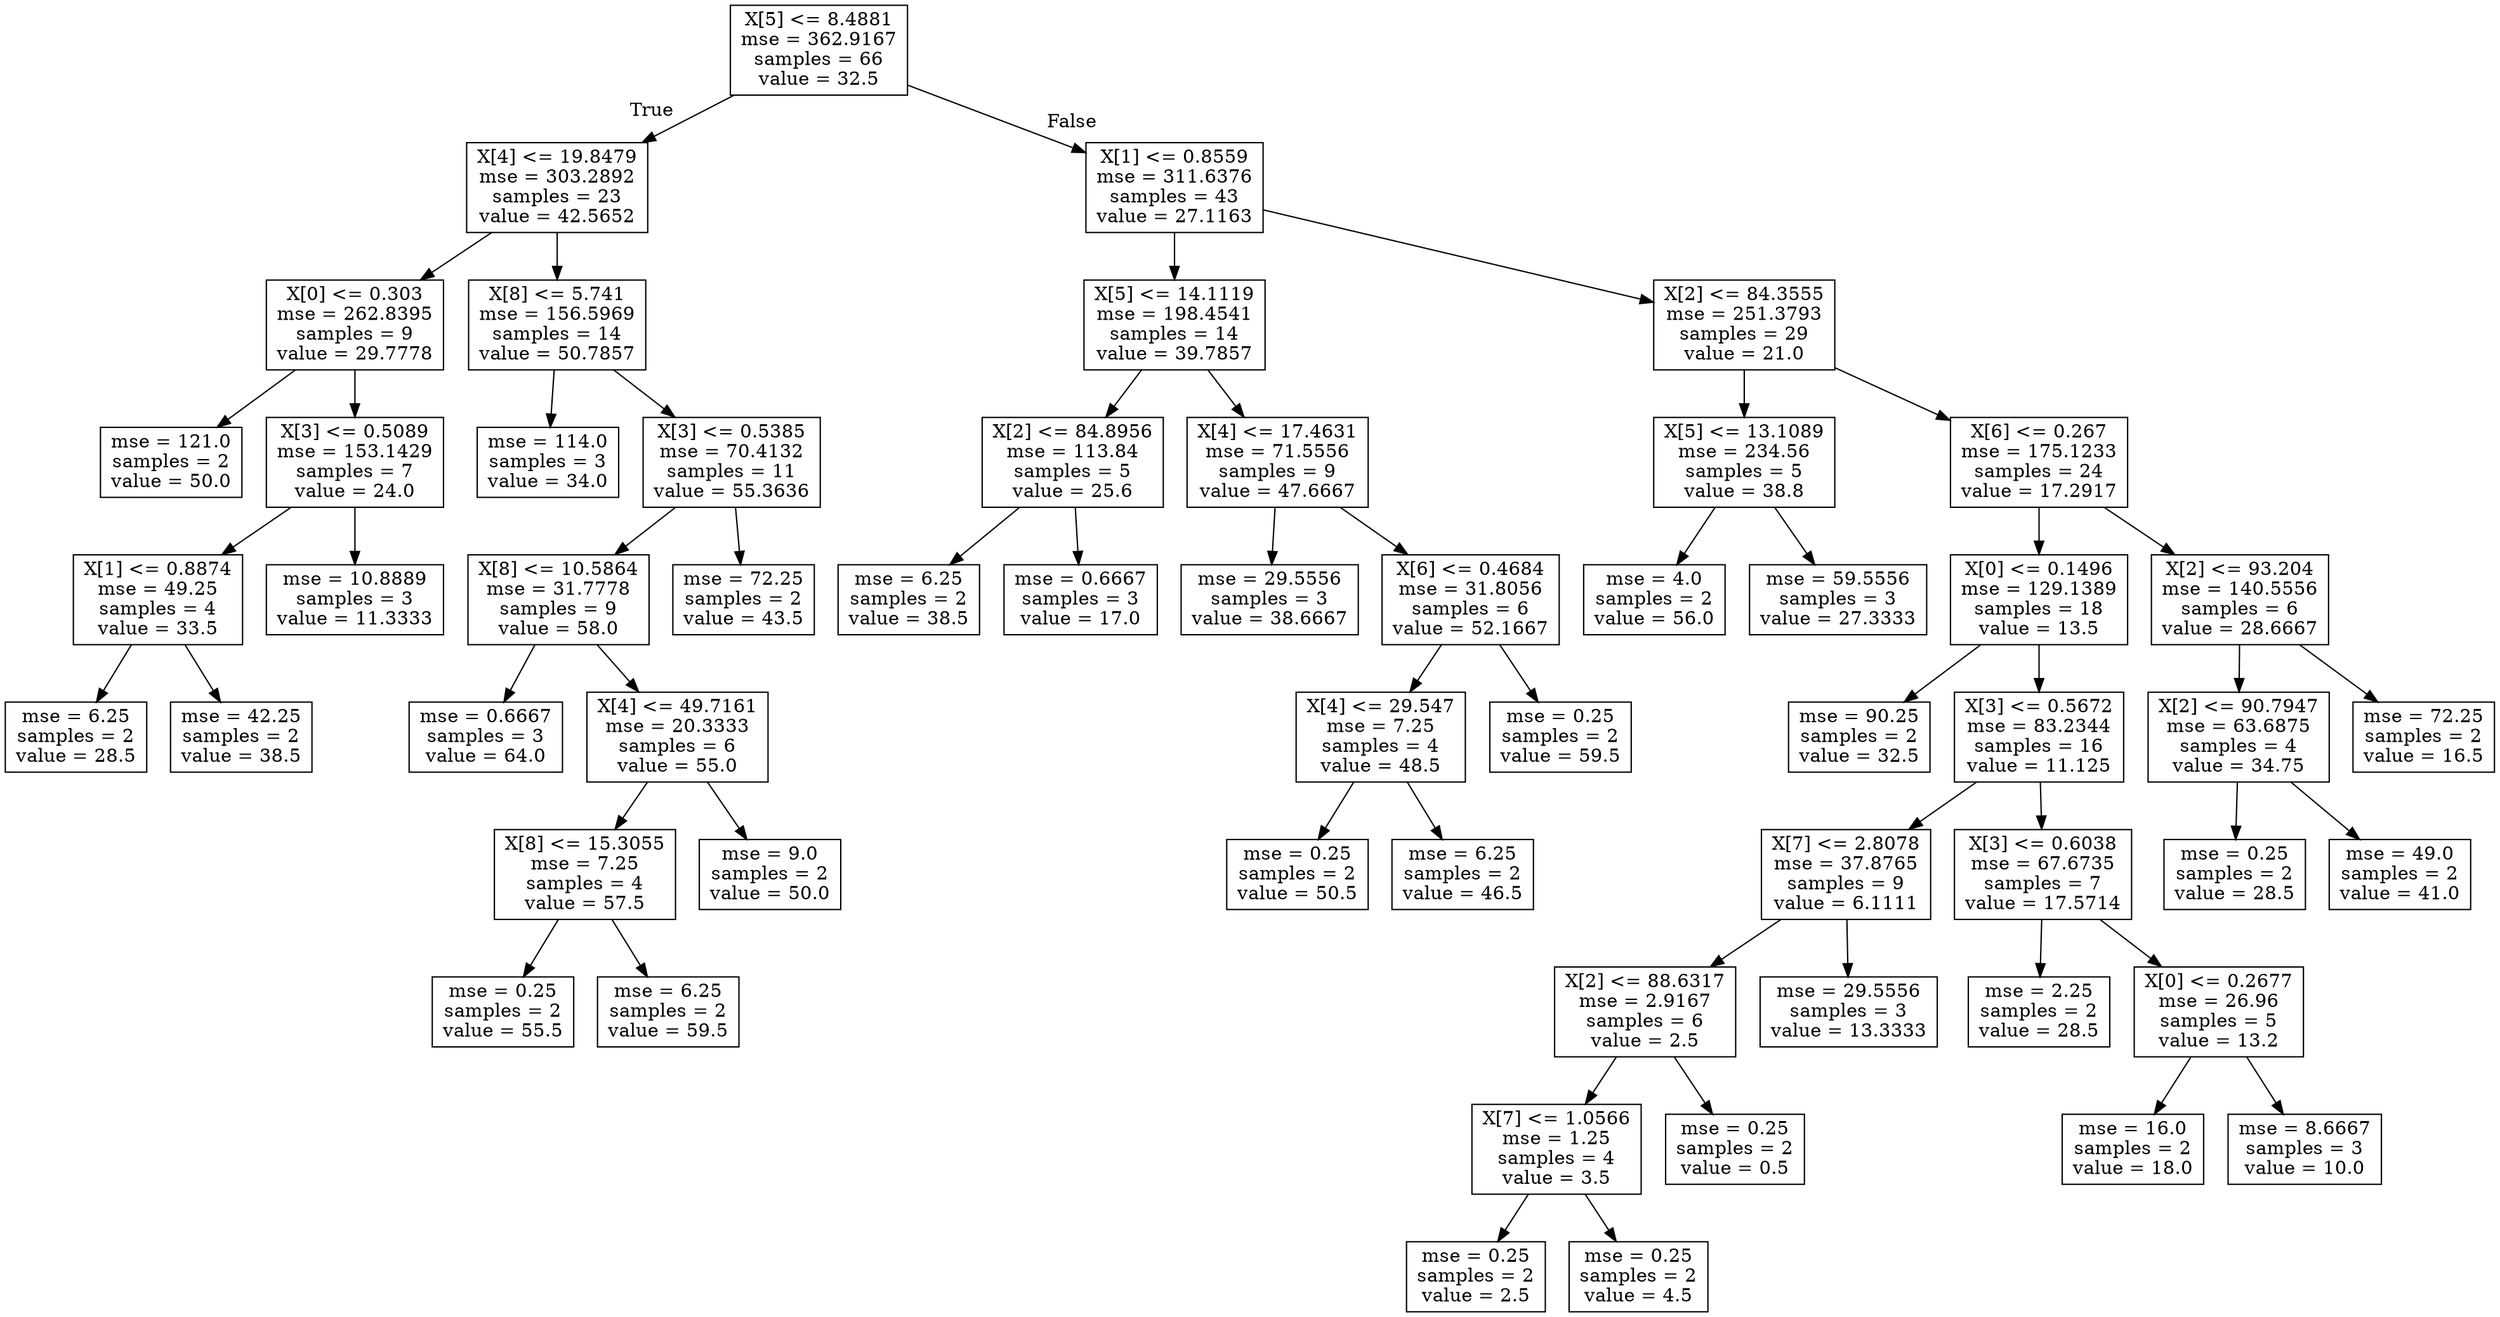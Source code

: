 digraph Tree {
node [shape=box] ;
0 [label="X[5] <= 8.4881\nmse = 362.9167\nsamples = 66\nvalue = 32.5"] ;
1 [label="X[4] <= 19.8479\nmse = 303.2892\nsamples = 23\nvalue = 42.5652"] ;
0 -> 1 [labeldistance=2.5, labelangle=45, headlabel="True"] ;
2 [label="X[0] <= 0.303\nmse = 262.8395\nsamples = 9\nvalue = 29.7778"] ;
1 -> 2 ;
3 [label="mse = 121.0\nsamples = 2\nvalue = 50.0"] ;
2 -> 3 ;
4 [label="X[3] <= 0.5089\nmse = 153.1429\nsamples = 7\nvalue = 24.0"] ;
2 -> 4 ;
5 [label="X[1] <= 0.8874\nmse = 49.25\nsamples = 4\nvalue = 33.5"] ;
4 -> 5 ;
6 [label="mse = 6.25\nsamples = 2\nvalue = 28.5"] ;
5 -> 6 ;
7 [label="mse = 42.25\nsamples = 2\nvalue = 38.5"] ;
5 -> 7 ;
8 [label="mse = 10.8889\nsamples = 3\nvalue = 11.3333"] ;
4 -> 8 ;
9 [label="X[8] <= 5.741\nmse = 156.5969\nsamples = 14\nvalue = 50.7857"] ;
1 -> 9 ;
10 [label="mse = 114.0\nsamples = 3\nvalue = 34.0"] ;
9 -> 10 ;
11 [label="X[3] <= 0.5385\nmse = 70.4132\nsamples = 11\nvalue = 55.3636"] ;
9 -> 11 ;
12 [label="X[8] <= 10.5864\nmse = 31.7778\nsamples = 9\nvalue = 58.0"] ;
11 -> 12 ;
13 [label="mse = 0.6667\nsamples = 3\nvalue = 64.0"] ;
12 -> 13 ;
14 [label="X[4] <= 49.7161\nmse = 20.3333\nsamples = 6\nvalue = 55.0"] ;
12 -> 14 ;
15 [label="X[8] <= 15.3055\nmse = 7.25\nsamples = 4\nvalue = 57.5"] ;
14 -> 15 ;
16 [label="mse = 0.25\nsamples = 2\nvalue = 55.5"] ;
15 -> 16 ;
17 [label="mse = 6.25\nsamples = 2\nvalue = 59.5"] ;
15 -> 17 ;
18 [label="mse = 9.0\nsamples = 2\nvalue = 50.0"] ;
14 -> 18 ;
19 [label="mse = 72.25\nsamples = 2\nvalue = 43.5"] ;
11 -> 19 ;
20 [label="X[1] <= 0.8559\nmse = 311.6376\nsamples = 43\nvalue = 27.1163"] ;
0 -> 20 [labeldistance=2.5, labelangle=-45, headlabel="False"] ;
21 [label="X[5] <= 14.1119\nmse = 198.4541\nsamples = 14\nvalue = 39.7857"] ;
20 -> 21 ;
22 [label="X[2] <= 84.8956\nmse = 113.84\nsamples = 5\nvalue = 25.6"] ;
21 -> 22 ;
23 [label="mse = 6.25\nsamples = 2\nvalue = 38.5"] ;
22 -> 23 ;
24 [label="mse = 0.6667\nsamples = 3\nvalue = 17.0"] ;
22 -> 24 ;
25 [label="X[4] <= 17.4631\nmse = 71.5556\nsamples = 9\nvalue = 47.6667"] ;
21 -> 25 ;
26 [label="mse = 29.5556\nsamples = 3\nvalue = 38.6667"] ;
25 -> 26 ;
27 [label="X[6] <= 0.4684\nmse = 31.8056\nsamples = 6\nvalue = 52.1667"] ;
25 -> 27 ;
28 [label="X[4] <= 29.547\nmse = 7.25\nsamples = 4\nvalue = 48.5"] ;
27 -> 28 ;
29 [label="mse = 0.25\nsamples = 2\nvalue = 50.5"] ;
28 -> 29 ;
30 [label="mse = 6.25\nsamples = 2\nvalue = 46.5"] ;
28 -> 30 ;
31 [label="mse = 0.25\nsamples = 2\nvalue = 59.5"] ;
27 -> 31 ;
32 [label="X[2] <= 84.3555\nmse = 251.3793\nsamples = 29\nvalue = 21.0"] ;
20 -> 32 ;
33 [label="X[5] <= 13.1089\nmse = 234.56\nsamples = 5\nvalue = 38.8"] ;
32 -> 33 ;
34 [label="mse = 4.0\nsamples = 2\nvalue = 56.0"] ;
33 -> 34 ;
35 [label="mse = 59.5556\nsamples = 3\nvalue = 27.3333"] ;
33 -> 35 ;
36 [label="X[6] <= 0.267\nmse = 175.1233\nsamples = 24\nvalue = 17.2917"] ;
32 -> 36 ;
37 [label="X[0] <= 0.1496\nmse = 129.1389\nsamples = 18\nvalue = 13.5"] ;
36 -> 37 ;
38 [label="mse = 90.25\nsamples = 2\nvalue = 32.5"] ;
37 -> 38 ;
39 [label="X[3] <= 0.5672\nmse = 83.2344\nsamples = 16\nvalue = 11.125"] ;
37 -> 39 ;
40 [label="X[7] <= 2.8078\nmse = 37.8765\nsamples = 9\nvalue = 6.1111"] ;
39 -> 40 ;
41 [label="X[2] <= 88.6317\nmse = 2.9167\nsamples = 6\nvalue = 2.5"] ;
40 -> 41 ;
42 [label="X[7] <= 1.0566\nmse = 1.25\nsamples = 4\nvalue = 3.5"] ;
41 -> 42 ;
43 [label="mse = 0.25\nsamples = 2\nvalue = 2.5"] ;
42 -> 43 ;
44 [label="mse = 0.25\nsamples = 2\nvalue = 4.5"] ;
42 -> 44 ;
45 [label="mse = 0.25\nsamples = 2\nvalue = 0.5"] ;
41 -> 45 ;
46 [label="mse = 29.5556\nsamples = 3\nvalue = 13.3333"] ;
40 -> 46 ;
47 [label="X[3] <= 0.6038\nmse = 67.6735\nsamples = 7\nvalue = 17.5714"] ;
39 -> 47 ;
48 [label="mse = 2.25\nsamples = 2\nvalue = 28.5"] ;
47 -> 48 ;
49 [label="X[0] <= 0.2677\nmse = 26.96\nsamples = 5\nvalue = 13.2"] ;
47 -> 49 ;
50 [label="mse = 16.0\nsamples = 2\nvalue = 18.0"] ;
49 -> 50 ;
51 [label="mse = 8.6667\nsamples = 3\nvalue = 10.0"] ;
49 -> 51 ;
52 [label="X[2] <= 93.204\nmse = 140.5556\nsamples = 6\nvalue = 28.6667"] ;
36 -> 52 ;
53 [label="X[2] <= 90.7947\nmse = 63.6875\nsamples = 4\nvalue = 34.75"] ;
52 -> 53 ;
54 [label="mse = 0.25\nsamples = 2\nvalue = 28.5"] ;
53 -> 54 ;
55 [label="mse = 49.0\nsamples = 2\nvalue = 41.0"] ;
53 -> 55 ;
56 [label="mse = 72.25\nsamples = 2\nvalue = 16.5"] ;
52 -> 56 ;
}